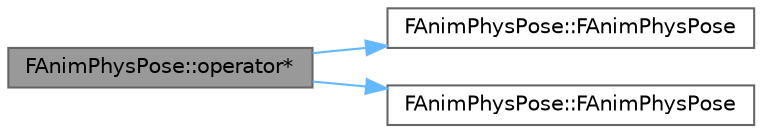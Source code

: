 digraph "FAnimPhysPose::operator*"
{
 // INTERACTIVE_SVG=YES
 // LATEX_PDF_SIZE
  bgcolor="transparent";
  edge [fontname=Helvetica,fontsize=10,labelfontname=Helvetica,labelfontsize=10];
  node [fontname=Helvetica,fontsize=10,shape=box,height=0.2,width=0.4];
  rankdir="LR";
  Node1 [id="Node000001",label="FAnimPhysPose::operator*",height=0.2,width=0.4,color="gray40", fillcolor="grey60", style="filled", fontcolor="black",tooltip=" "];
  Node1 -> Node2 [id="edge1_Node000001_Node000002",color="steelblue1",style="solid",tooltip=" "];
  Node2 [id="Node000002",label="FAnimPhysPose::FAnimPhysPose",height=0.2,width=0.4,color="grey40", fillcolor="white", style="filled",URL="$d5/dea/structFAnimPhysPose.html#aec181593d7621cbec021815bbe48225d",tooltip=" "];
  Node1 -> Node3 [id="edge2_Node000001_Node000003",color="steelblue1",style="solid",tooltip=" "];
  Node3 [id="Node000003",label="FAnimPhysPose::FAnimPhysPose",height=0.2,width=0.4,color="grey40", fillcolor="white", style="filled",URL="$d5/dea/structFAnimPhysPose.html#ae766c3778ed44bd9fb3a58a2c7d75f00",tooltip=" "];
}

